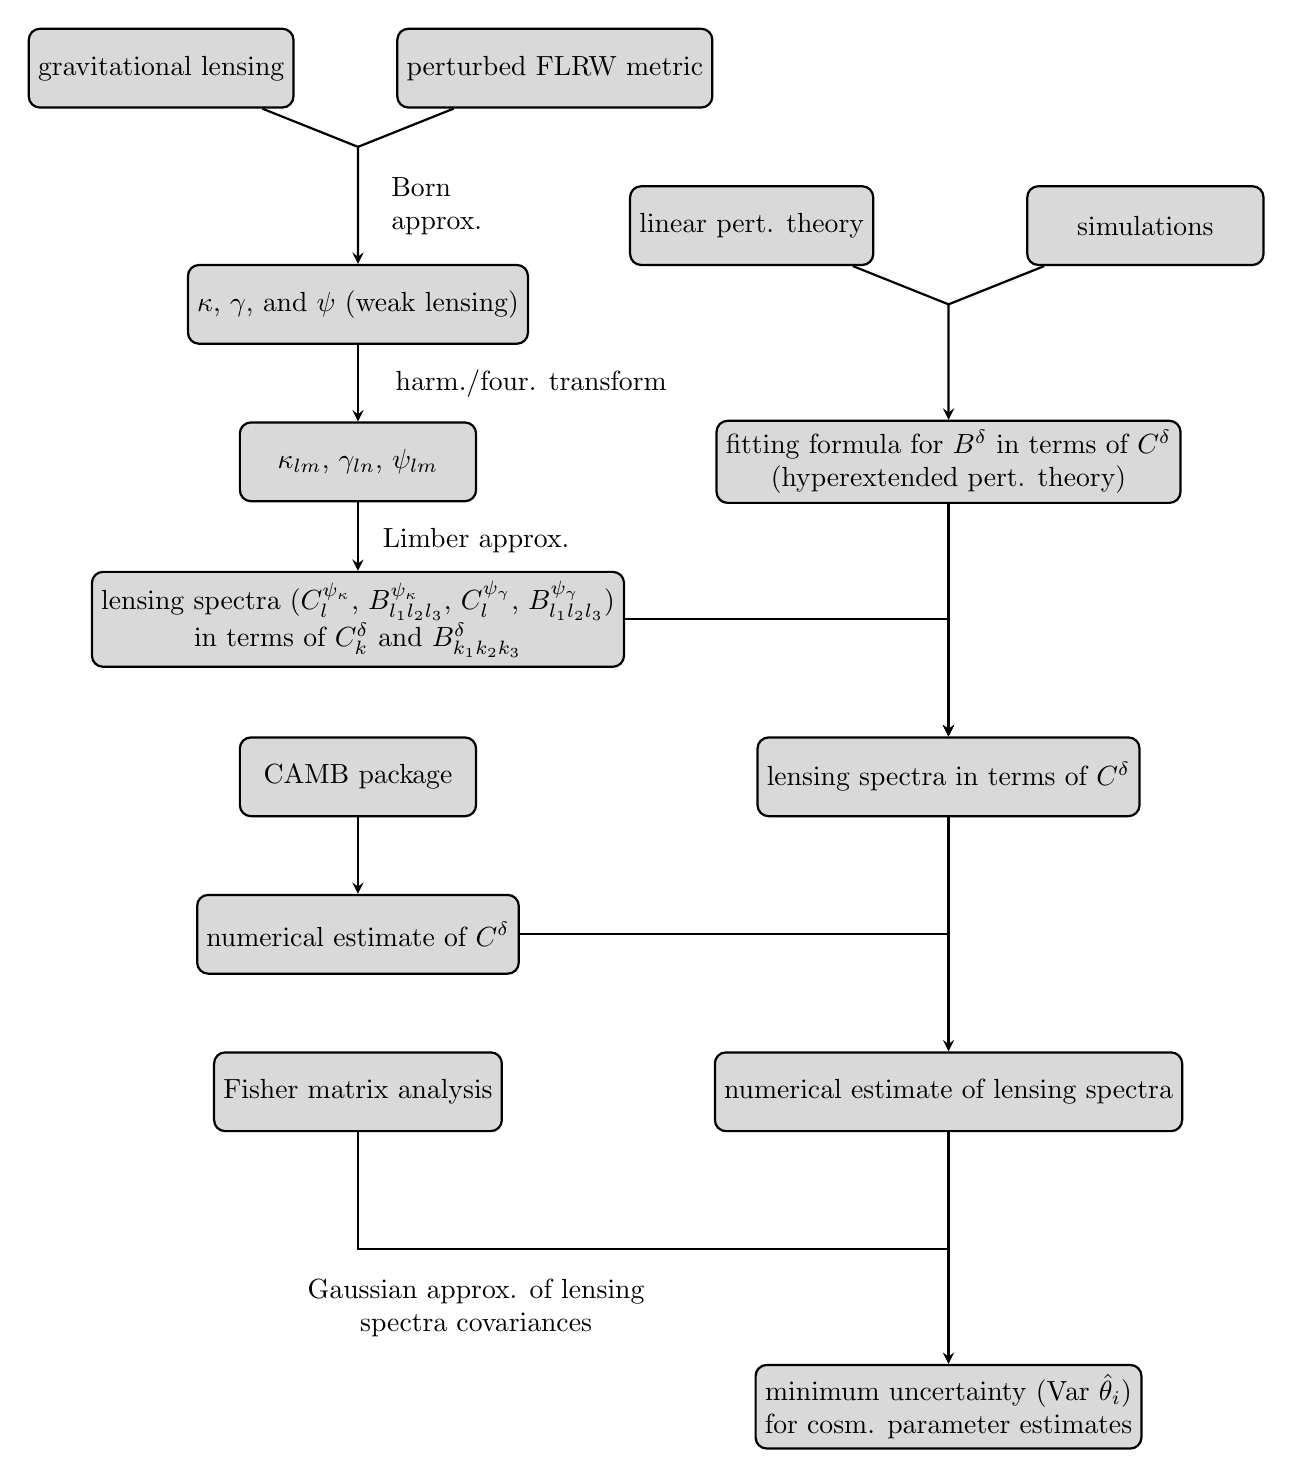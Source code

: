 
\begin{tikzpicture}[node distance=2cm, thick, background grid/.style={help lines, color=gray!30, step=0.5cm}]
    % Background grid
    % \begin{scope}[background grid]
    %     \draw[background grid] (0, 0) grid (15, 15);
    % \end{scope}

    % Define styles for boxes and arrows
    \tikzstyle{process} = [rectangle, rounded corners, minimum width=3cm, minimum height=1cm, text centered, draw=black, fill=gray!30]
    \tikzstyle{arrow} = [thick,->,>=stealth]
    \tikzstyle{line} = [thick,-]
    \tikzstyle{curve arrow} = [thick,->,>=stealth, looseness=1.2, bend left=30]

    % boxes
    \node (lensing) [process] at (0, 15) {gravitational lensing};
    \node (FLRW) [process] at (5, 15) {perturbed FLRW metric};
    \node (weak) [process] at (2.5, 12) {$\kappa$, $\gamma$, and $\psi$ (weak lensing)};
    \node (weakharm) [process] at (2.5, 10) {$\kappa_{lm}$, $\gamma_{ln}$, $\psi_{lm}$};
    \node (lensstats) [process, align=center] at (2.5, 8) {
        lensing spectra ($C^{\psi_\kappa}_l$, $B^{\psi_\kappa}_{l_1l_2l_3}$, $C^{\psi_\gamma}_l$, $B^{\psi_\gamma}_{l_1l_2l_3}$)\\ in terms of $C^\delta_{k}$ and $B^\delta_{k_1k_2k_3}$
        };
    \node (linearpert) [process] at (7.5, 13) {linear pert. theory};
    \node (sim) [process] at (12.5, 13) {simulations};
    \node (hyperextendedpert) [process, align=center] at (10, 10) {fitting formula for $B^\delta$ in terms of $C^\delta$ \\ (hyperextended pert. theory)};
    \node (lensspectermsofmatterpower) [process] at (10, 6) {lensing spectra in terms of $C^\delta$};
    \node (camb) [process] at (2.5, 6) {CAMB package};
    \node (numericalmps) [process] at (2.5, 4) {numerical estimate of $C^\delta$};
    \node (numericallensingspectra) [process] at (10, 2) {numerical estimate of lensing spectra};
    \node (fisher) [process] at (2.5, 2) {Fisher matrix analysis};
    \node (end) [process, align=center] at (10, -2) {minimum uncertainty ($\text{Var }\hat\theta_i$) \\ for cosm. parameter estimates};

    % extra
    \node [align=left] at (3.5, 13.25) {Born \\ approx.};
    \node [align=left] at (4.7, 11) {harm./four. transform};
    \node [align=left] at (4, 9) {Limber approx.};
    \node [align=center] at (4, -0.75) {Gaussian approx. of lensing \\ spectra covariances};

    % Arrows
    \draw [arrow] (FLRW) -- (2.5, 14) -- (weak);
    \draw [line] (lensing) -- (2.5, 14);
    \draw [arrow] (weak) -- (weakharm);
    \draw [arrow] (weakharm) -- (lensstats);
    \draw [arrow] (linearpert) -- (10, 12) -- (hyperextendedpert);
    \draw [line] (sim) -- (10, 12);
    \draw [arrow] (camb) -- (numericalmps);
    \draw [arrow] (hyperextendedpert) -- (10, 8) -- (lensspectermsofmatterpower);
    \draw [line] (lensstats) -- (10, 8);
    \draw [arrow] (hyperextendedpert) -- (10, 8) -- (lensspectermsofmatterpower);
    \draw [arrow] (hyperextendedpert) -- (10, 8) -- (lensspectermsofmatterpower);
    \draw [arrow] (lensspectermsofmatterpower) -- (10, 4) -- (numericallensingspectra);
    \draw [line] (numericalmps) -- (10, 4);
    \draw [arrow] (numericallensingspectra) -- (10, 0) -- (end);
    \draw [line] (fisher) -- (2.5, 0) -- (10, 0);
\end{tikzpicture}